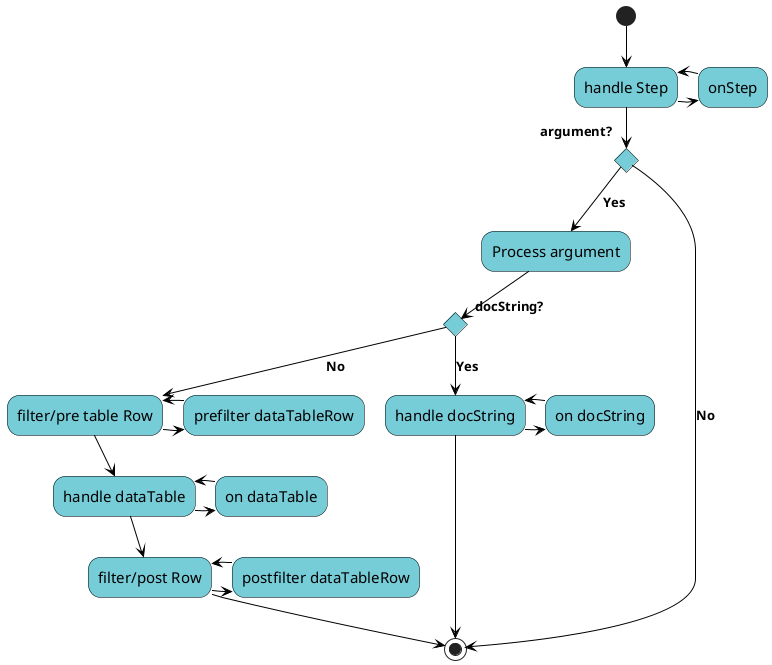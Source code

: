 @startuml
skinparam activity {
BackgroundColor #76CDD8
ArrowColor black
ArrowFontSize 13
ArrowFontStyle bold
ArrowFontName Segoe UI
BorderColor black
FontName Segoe UI
FontSize 15
}
(*) --> "handle Step"
-right-> "onStep"
-left-> "handle Step"
If "argument?"
--> [Yes] "Process argument"
	If "docString?"
	-->[Yes] "handle docString"
	-right-> "on docString"
	-left-> "handle docString"
	--> (*)
	else
	--> [No] "filter/pre table Row"
	-right-> "prefilter dataTableRow"
	-left-> "filter/pre table Row"
	--> "handle dataTable"
	-right-> "on dataTable"
	-left-> "handle dataTable"
	--> "filter/post Row"
	-right-> "postfilter dataTableRow"
	-left-> "filter/post Row"
	--> (*)
endif
else
-->[No] (*)
@enduml
